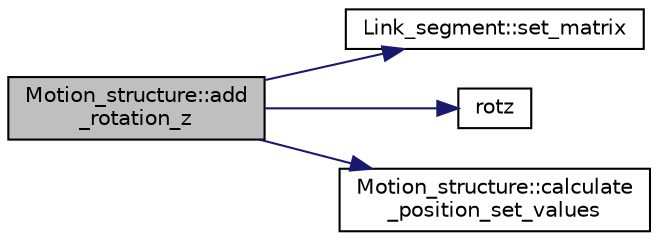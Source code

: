 digraph "Motion_structure::add_rotation_z"
{
  edge [fontname="Helvetica",fontsize="10",labelfontname="Helvetica",labelfontsize="10"];
  node [fontname="Helvetica",fontsize="10",shape=record];
  rankdir="LR";
  Node1 [label="Motion_structure::add\l_rotation_z",height=0.2,width=0.4,color="black", fillcolor="grey75", style="filled" fontcolor="black"];
  Node1 -> Node2 [color="midnightblue",fontsize="10",style="solid",fontname="Helvetica"];
  Node2 [label="Link_segment::set_matrix",height=0.2,width=0.4,color="black", fillcolor="white", style="filled",URL="$class_link__segment.html#adf6d3d729ec4cc4422f8a4b0550cdcd5",tooltip="Se le asigna la matriz de rotación al segmento. "];
  Node1 -> Node3 [color="midnightblue",fontsize="10",style="solid",fontname="Helvetica"];
  Node3 [label="rotz",height=0.2,width=0.4,color="black", fillcolor="white", style="filled",URL="$cinematica_8hpp.html#a1cdd39401de5aaec1ea83de449c9fddd",tooltip="rotx(double x) Es una matriz de rotacion en el eje z que puede ser estudiada bajo el tópico matrices ..."];
  Node1 -> Node4 [color="midnightblue",fontsize="10",style="solid",fontname="Helvetica"];
  Node4 [label="Motion_structure::calculate\l_position_set_values",height=0.2,width=0.4,color="black", fillcolor="white", style="filled",URL="$class_motion__structure.html#af3914223e9464c84fa894f2674604cff"];
}
